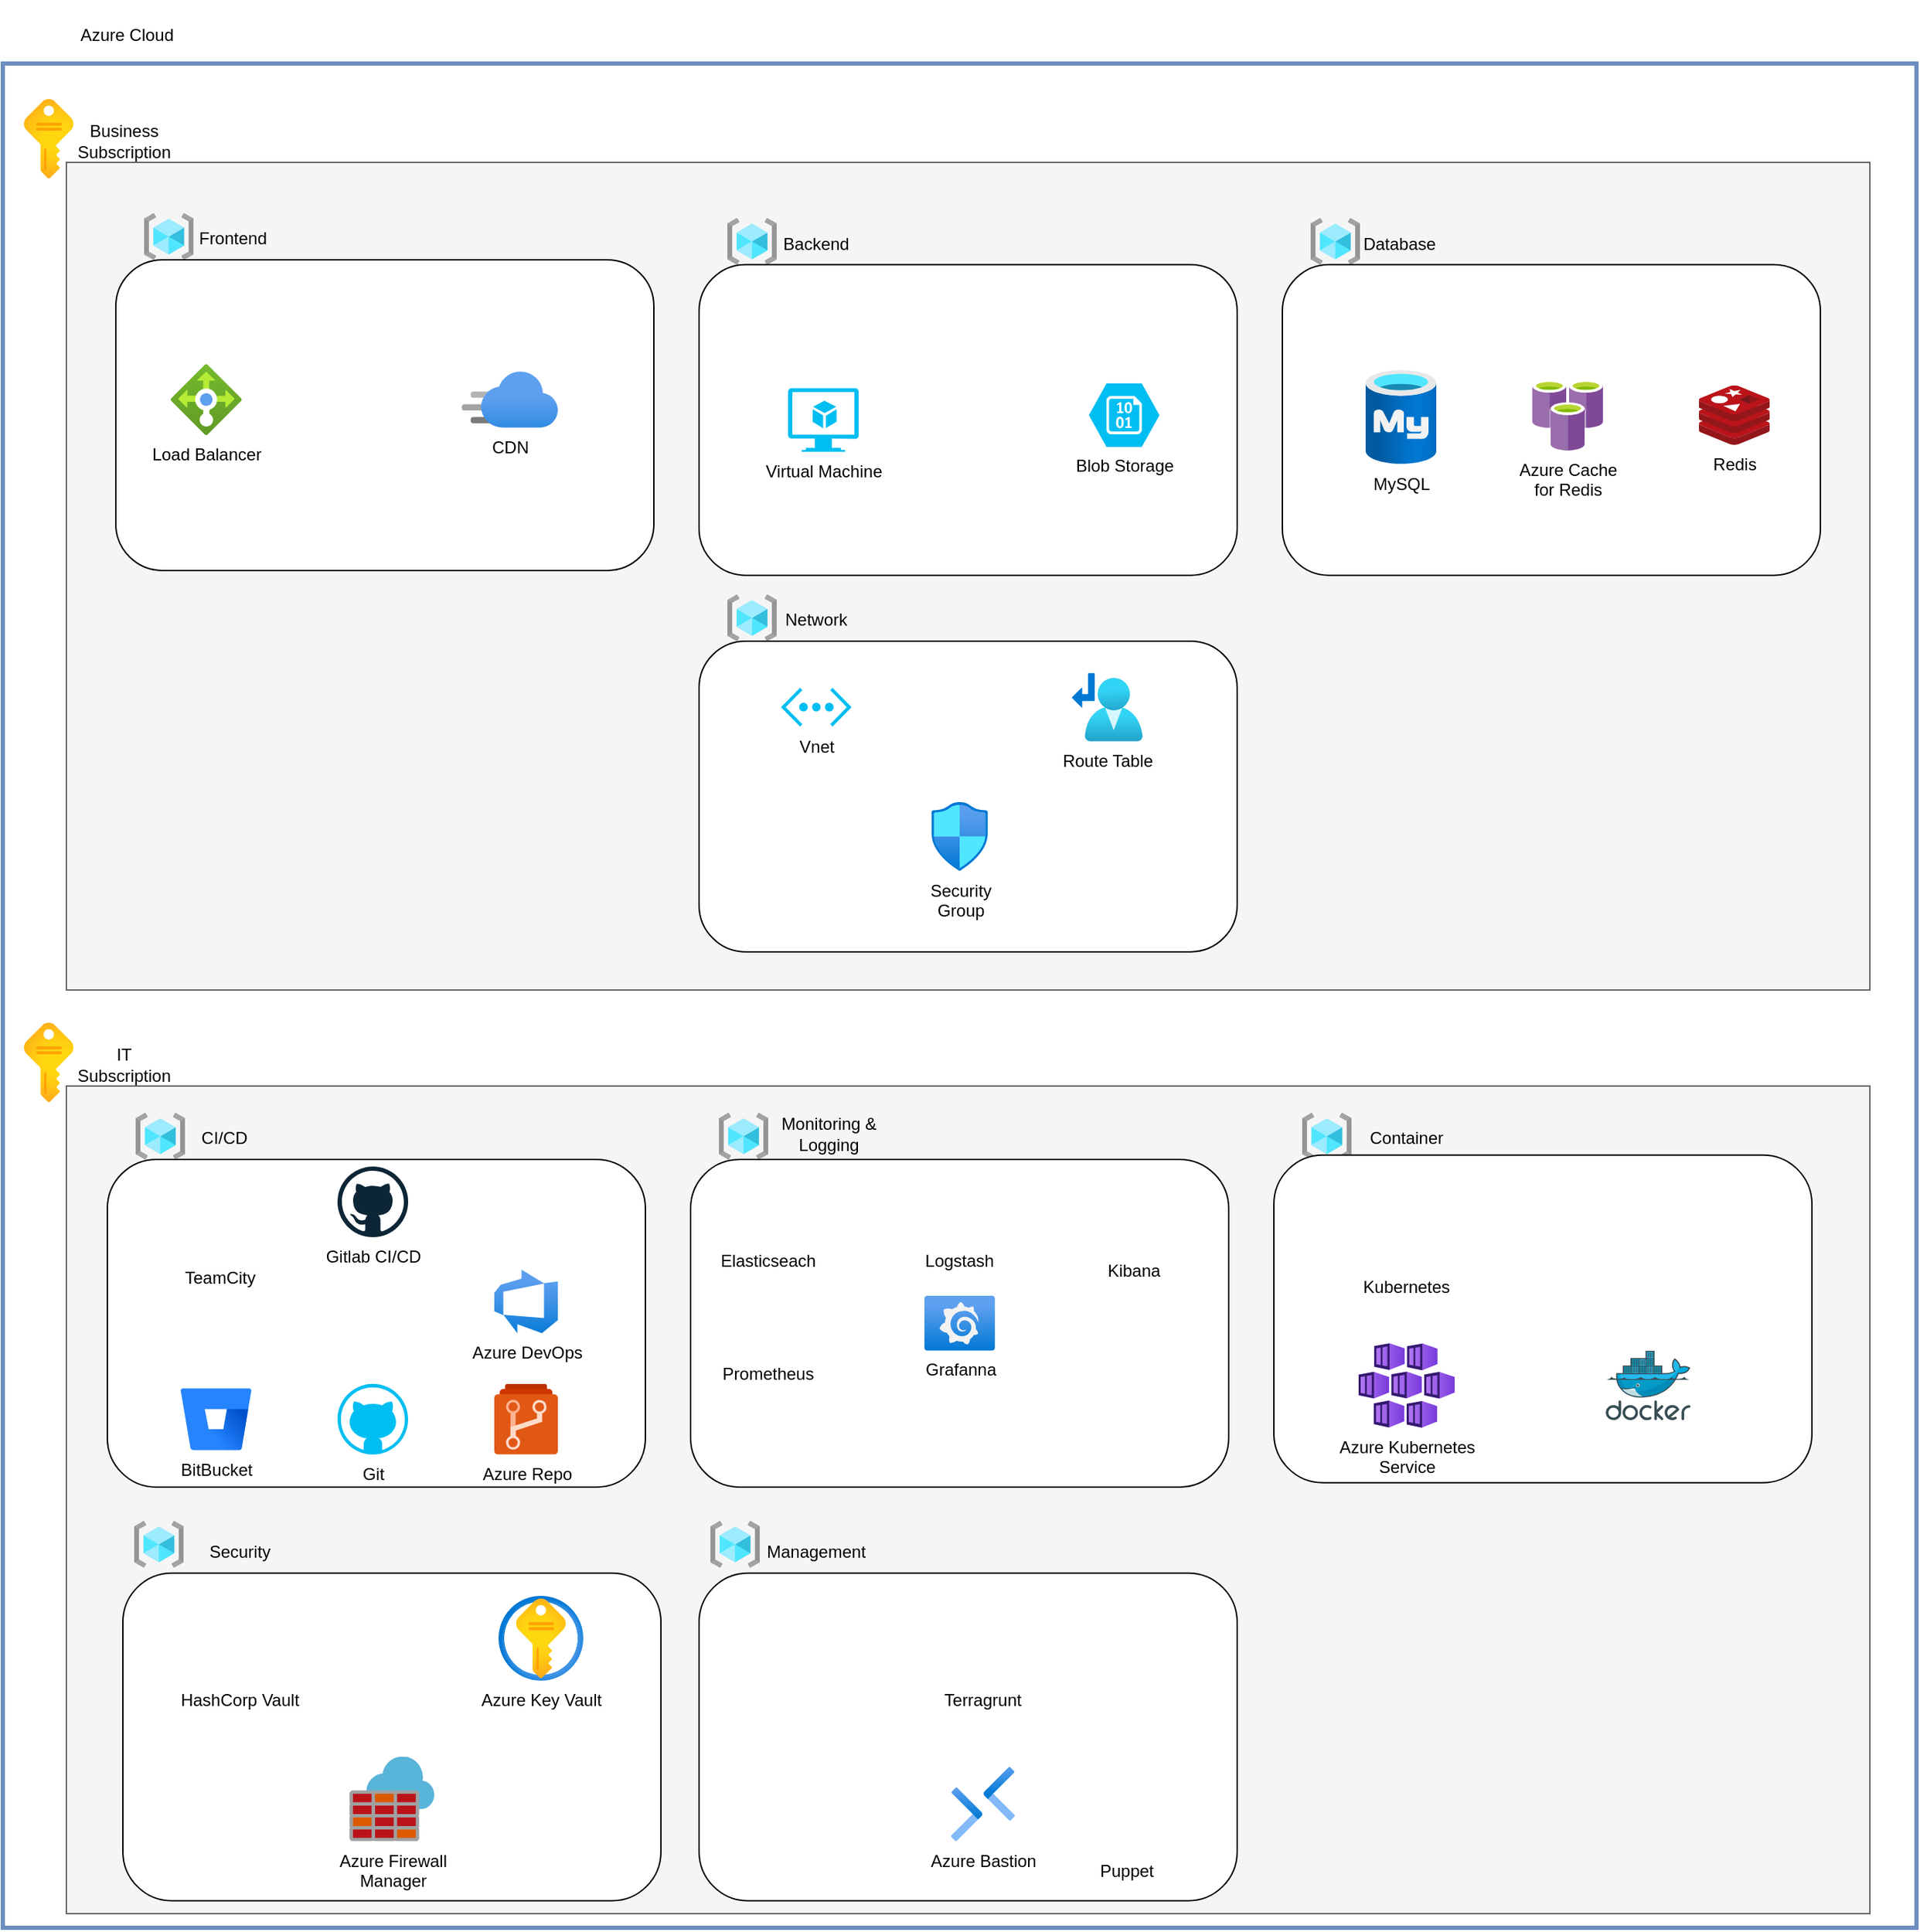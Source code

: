<mxfile version="24.4.0" type="device" pages="2">
  <diagram name="Tools Achitecture" id="GNIJPp7INNkeeV_mgcaL">
    <mxGraphModel dx="2186" dy="751" grid="0" gridSize="10" guides="1" tooltips="1" connect="1" arrows="1" fold="1" page="0" pageScale="1" pageWidth="1169" pageHeight="827" math="0" shadow="0">
      <root>
        <mxCell id="0" />
        <mxCell id="1" parent="0" />
        <mxCell id="CUcF-_f9dYMPG45WWFbY-33" value="" style="rounded=0;whiteSpace=wrap;html=1;fillColor=none;strokeColor=#6c8ebf;strokeWidth=3;" parent="1" vertex="1">
          <mxGeometry x="-415" y="177" width="1355" height="1320" as="geometry" />
        </mxCell>
        <mxCell id="CUcF-_f9dYMPG45WWFbY-29" value="" style="rounded=0;whiteSpace=wrap;html=1;fillColor=#f5f5f5;fontColor=#333333;strokeColor=#666666;" parent="1" vertex="1">
          <mxGeometry x="-370" y="901" width="1277" height="586" as="geometry" />
        </mxCell>
        <mxCell id="CUcF-_f9dYMPG45WWFbY-8" value="" style="rounded=0;whiteSpace=wrap;html=1;fillColor=#f5f5f5;fontColor=#333333;strokeColor=#666666;" parent="1" vertex="1">
          <mxGeometry x="-370" y="247" width="1277" height="586" as="geometry" />
        </mxCell>
        <mxCell id="CUcF-_f9dYMPG45WWFbY-9" value="" style="image;aspect=fixed;html=1;points=[];align=center;fontSize=12;image=img/lib/azure2/general/Subscriptions.svg;" parent="1" vertex="1">
          <mxGeometry x="-400" y="202" width="35" height="56.48" as="geometry" />
        </mxCell>
        <mxCell id="CUcF-_f9dYMPG45WWFbY-10" value="&lt;div style=&quot;font-size: 12px;&quot;&gt;Business&lt;/div&gt;&lt;div style=&quot;font-size: 12px;&quot;&gt;Subscription&lt;/div&gt;" style="text;html=1;align=center;verticalAlign=middle;whiteSpace=wrap;rounded=0;fontSize=12;" parent="1" vertex="1">
          <mxGeometry x="-365" y="217.48" width="72" height="29.52" as="geometry" />
        </mxCell>
        <mxCell id="CUcF-_f9dYMPG45WWFbY-11" value="" style="image;aspect=fixed;html=1;points=[];align=center;fontSize=12;image=img/lib/azure2/general/Resource_Groups.svg;" parent="1" vertex="1">
          <mxGeometry x="-321" y="920" width="35" height="32.94" as="geometry" />
        </mxCell>
        <mxCell id="CUcF-_f9dYMPG45WWFbY-12" value="" style="rounded=1;whiteSpace=wrap;html=1;" parent="1" vertex="1">
          <mxGeometry x="-341" y="952.94" width="381" height="232.06" as="geometry" />
        </mxCell>
        <mxCell id="CUcF-_f9dYMPG45WWFbY-13" value="&lt;div style=&quot;font-size: 12px;&quot;&gt;CI/CD&lt;/div&gt;" style="text;html=1;align=center;verticalAlign=middle;whiteSpace=wrap;rounded=0;fontSize=12;" parent="1" vertex="1">
          <mxGeometry x="-294" y="923.42" width="72" height="29.52" as="geometry" />
        </mxCell>
        <mxCell id="CUcF-_f9dYMPG45WWFbY-14" value="" style="image;aspect=fixed;html=1;points=[];align=center;fontSize=12;image=img/lib/azure2/general/Resource_Groups.svg;" parent="1" vertex="1">
          <mxGeometry x="92" y="920" width="35" height="32.94" as="geometry" />
        </mxCell>
        <mxCell id="CUcF-_f9dYMPG45WWFbY-15" value="" style="rounded=1;whiteSpace=wrap;html=1;" parent="1" vertex="1">
          <mxGeometry x="72" y="952.94" width="381" height="232" as="geometry" />
        </mxCell>
        <mxCell id="CUcF-_f9dYMPG45WWFbY-16" value="&lt;div style=&quot;font-size: 12px;&quot;&gt;Monitoring &amp;amp; Logging&lt;/div&gt;" style="text;html=1;align=center;verticalAlign=middle;whiteSpace=wrap;rounded=0;fontSize=12;" parent="1" vertex="1">
          <mxGeometry x="127" y="920.36" width="86" height="29.52" as="geometry" />
        </mxCell>
        <mxCell id="CUcF-_f9dYMPG45WWFbY-17" value="" style="image;aspect=fixed;html=1;points=[];align=center;fontSize=12;image=img/lib/azure2/general/Resource_Groups.svg;" parent="1" vertex="1">
          <mxGeometry x="505" y="920" width="35" height="32.94" as="geometry" />
        </mxCell>
        <mxCell id="CUcF-_f9dYMPG45WWFbY-18" value="" style="rounded=1;whiteSpace=wrap;html=1;" parent="1" vertex="1">
          <mxGeometry x="485" y="949.88" width="381" height="232" as="geometry" />
        </mxCell>
        <mxCell id="CUcF-_f9dYMPG45WWFbY-19" value="&lt;div style=&quot;font-size: 12px;&quot;&gt;Container&lt;/div&gt;" style="text;html=1;align=center;verticalAlign=middle;whiteSpace=wrap;rounded=0;fontSize=12;" parent="1" vertex="1">
          <mxGeometry x="543" y="923.42" width="72" height="29.52" as="geometry" />
        </mxCell>
        <mxCell id="CUcF-_f9dYMPG45WWFbY-20" value="" style="image;aspect=fixed;html=1;points=[];align=center;fontSize=12;image=img/lib/azure2/general/Resource_Groups.svg;" parent="1" vertex="1">
          <mxGeometry x="-315" y="283.0" width="35" height="32.94" as="geometry" />
        </mxCell>
        <mxCell id="CUcF-_f9dYMPG45WWFbY-21" value="" style="rounded=1;whiteSpace=wrap;html=1;" parent="1" vertex="1">
          <mxGeometry x="-335" y="315.94" width="381" height="220" as="geometry" />
        </mxCell>
        <mxCell id="CUcF-_f9dYMPG45WWFbY-22" value="&lt;div style=&quot;font-size: 12px;&quot;&gt;Frontend&lt;/div&gt;" style="text;html=1;align=center;verticalAlign=middle;whiteSpace=wrap;rounded=0;fontSize=12;" parent="1" vertex="1">
          <mxGeometry x="-288" y="286.42" width="72" height="29.52" as="geometry" />
        </mxCell>
        <mxCell id="CUcF-_f9dYMPG45WWFbY-23" value="" style="image;aspect=fixed;html=1;points=[];align=center;fontSize=12;image=img/lib/azure2/general/Resource_Groups.svg;" parent="1" vertex="1">
          <mxGeometry x="98" y="286.42" width="35" height="32.94" as="geometry" />
        </mxCell>
        <mxCell id="CUcF-_f9dYMPG45WWFbY-24" value="" style="rounded=1;whiteSpace=wrap;html=1;" parent="1" vertex="1">
          <mxGeometry x="78" y="319.36" width="381" height="220" as="geometry" />
        </mxCell>
        <mxCell id="CUcF-_f9dYMPG45WWFbY-25" value="&lt;div style=&quot;font-size: 12px;&quot;&gt;Backend&lt;/div&gt;" style="text;html=1;align=center;verticalAlign=middle;whiteSpace=wrap;rounded=0;fontSize=12;" parent="1" vertex="1">
          <mxGeometry x="125" y="289.84" width="72" height="29.52" as="geometry" />
        </mxCell>
        <mxCell id="CUcF-_f9dYMPG45WWFbY-26" value="" style="image;aspect=fixed;html=1;points=[];align=center;fontSize=12;image=img/lib/azure2/general/Resource_Groups.svg;" parent="1" vertex="1">
          <mxGeometry x="511" y="286.42" width="35" height="32.94" as="geometry" />
        </mxCell>
        <mxCell id="CUcF-_f9dYMPG45WWFbY-27" value="" style="rounded=1;whiteSpace=wrap;html=1;" parent="1" vertex="1">
          <mxGeometry x="491" y="319.36" width="381" height="220" as="geometry" />
        </mxCell>
        <mxCell id="CUcF-_f9dYMPG45WWFbY-28" value="&lt;div style=&quot;font-size: 12px;&quot;&gt;Database&lt;/div&gt;" style="text;html=1;align=center;verticalAlign=middle;whiteSpace=wrap;rounded=0;fontSize=12;" parent="1" vertex="1">
          <mxGeometry x="538" y="289.84" width="72" height="29.52" as="geometry" />
        </mxCell>
        <mxCell id="CUcF-_f9dYMPG45WWFbY-30" value="" style="image;aspect=fixed;html=1;points=[];align=center;fontSize=12;image=img/lib/azure2/general/Subscriptions.svg;" parent="1" vertex="1">
          <mxGeometry x="-400" y="856" width="35" height="56.48" as="geometry" />
        </mxCell>
        <mxCell id="CUcF-_f9dYMPG45WWFbY-31" value="&lt;div style=&quot;font-size: 12px;&quot;&gt;IT&lt;/div&gt;&lt;div style=&quot;font-size: 12px;&quot;&gt;Subscription&lt;/div&gt;" style="text;html=1;align=center;verticalAlign=middle;whiteSpace=wrap;rounded=0;fontSize=12;" parent="1" vertex="1">
          <mxGeometry x="-365" y="871.48" width="72" height="29.52" as="geometry" />
        </mxCell>
        <mxCell id="CUcF-_f9dYMPG45WWFbY-32" value="" style="shape=image;verticalLabelPosition=bottom;labelBackgroundColor=default;verticalAlign=top;aspect=fixed;imageAspect=0;image=https://cdn-icons-png.flaticon.com/512/873/873107.png;" parent="1" vertex="1">
          <mxGeometry x="-410.003" y="132.003" width="45" height="45" as="geometry" />
        </mxCell>
        <mxCell id="CUcF-_f9dYMPG45WWFbY-34" value="" style="image;aspect=fixed;html=1;points=[];align=center;fontSize=12;image=img/lib/azure2/general/Resource_Groups.svg;" parent="1" vertex="1">
          <mxGeometry x="98" y="553" width="35" height="32.94" as="geometry" />
        </mxCell>
        <mxCell id="CUcF-_f9dYMPG45WWFbY-35" value="" style="rounded=1;whiteSpace=wrap;html=1;" parent="1" vertex="1">
          <mxGeometry x="78" y="585.94" width="381" height="220" as="geometry" />
        </mxCell>
        <mxCell id="CUcF-_f9dYMPG45WWFbY-36" value="&lt;div style=&quot;font-size: 12px;&quot;&gt;Network&lt;/div&gt;" style="text;html=1;align=center;verticalAlign=middle;whiteSpace=wrap;rounded=0;fontSize=12;" parent="1" vertex="1">
          <mxGeometry x="125" y="556.42" width="72" height="29.52" as="geometry" />
        </mxCell>
        <mxCell id="CUcF-_f9dYMPG45WWFbY-37" value="Vnet" style="verticalLabelPosition=bottom;html=1;verticalAlign=top;align=center;strokeColor=none;fillColor=#00BEF2;shape=mxgraph.azure.virtual_network;pointerEvents=1;aspect=fixed;" parent="1" vertex="1">
          <mxGeometry x="136" y="619" width="50" height="27.5" as="geometry" />
        </mxCell>
        <mxCell id="CUcF-_f9dYMPG45WWFbY-38" value="Security&lt;div&gt;Group&lt;/div&gt;" style="image;aspect=fixed;html=1;points=[];align=center;fontSize=12;image=img/lib/azure2/networking/Network_Security_Groups.svg;" parent="1" vertex="1">
          <mxGeometry x="242.5" y="700" width="40" height="48.57" as="geometry" />
        </mxCell>
        <mxCell id="CUcF-_f9dYMPG45WWFbY-39" value="Route Table" style="image;aspect=fixed;html=1;points=[];align=center;fontSize=12;image=img/lib/azure2/networking/Route_Tables.svg;" parent="1" vertex="1">
          <mxGeometry x="342" y="608.54" width="50" height="48.43" as="geometry" />
        </mxCell>
        <mxCell id="CUcF-_f9dYMPG45WWFbY-41" value="&lt;div style=&quot;font-size: 12px;&quot;&gt;Azure Cloud&lt;/div&gt;" style="text;html=1;align=center;verticalAlign=middle;whiteSpace=wrap;rounded=0;fontSize=12;" parent="1" vertex="1">
          <mxGeometry x="-363" y="142" width="72" height="29.52" as="geometry" />
        </mxCell>
        <mxCell id="CUcF-_f9dYMPG45WWFbY-42" value="Load Balancer" style="image;aspect=fixed;html=1;points=[];align=center;fontSize=12;image=img/lib/azure2/networking/Load_Balancers.svg;" parent="1" vertex="1">
          <mxGeometry x="-296" y="389.94" width="50" height="50" as="geometry" />
        </mxCell>
        <mxCell id="CUcF-_f9dYMPG45WWFbY-43" value="CDN" style="image;aspect=fixed;html=1;points=[];align=center;fontSize=12;image=img/lib/azure2/networking/CDN_Profiles.svg;" parent="1" vertex="1">
          <mxGeometry x="-90" y="394.94" width="68" height="40" as="geometry" />
        </mxCell>
        <mxCell id="CUcF-_f9dYMPG45WWFbY-45" value="Virtual Machine" style="verticalLabelPosition=bottom;html=1;verticalAlign=top;align=center;strokeColor=none;fillColor=#00BEF2;shape=mxgraph.azure.virtual_machine_feature;pointerEvents=1;" parent="1" vertex="1">
          <mxGeometry x="141" y="406.86" width="50" height="45" as="geometry" />
        </mxCell>
        <mxCell id="CUcF-_f9dYMPG45WWFbY-46" value="Blob Storage" style="verticalLabelPosition=bottom;html=1;verticalAlign=top;align=center;strokeColor=none;fillColor=#00BEF2;shape=mxgraph.azure.storage_blob;" parent="1" vertex="1">
          <mxGeometry x="354" y="403.44" width="50" height="45" as="geometry" />
        </mxCell>
        <mxCell id="CUcF-_f9dYMPG45WWFbY-48" value="MySQL" style="image;aspect=fixed;html=1;points=[];align=center;fontSize=12;image=img/lib/azure2/databases/Azure_Database_MySQL_Server.svg;" parent="1" vertex="1">
          <mxGeometry x="550" y="393.94" width="50" height="66.67" as="geometry" />
        </mxCell>
        <mxCell id="CUcF-_f9dYMPG45WWFbY-49" value="Redis" style="image;sketch=0;aspect=fixed;html=1;points=[];align=center;fontSize=12;image=img/lib/mscae/Cache_Redis_Product.svg;" parent="1" vertex="1">
          <mxGeometry x="786" y="404.94" width="50" height="42" as="geometry" />
        </mxCell>
        <mxCell id="CUcF-_f9dYMPG45WWFbY-50" value="Azure Cache&lt;div&gt;for Redis&lt;/div&gt;" style="image;sketch=0;aspect=fixed;html=1;points=[];align=center;fontSize=12;image=img/lib/mscae/Azure_Cache_for_Redis.svg;" parent="1" vertex="1">
          <mxGeometry x="668" y="400.94" width="50" height="50" as="geometry" />
        </mxCell>
        <mxCell id="CUcF-_f9dYMPG45WWFbY-55" value="" style="shape=image;verticalLabelPosition=bottom;labelBackgroundColor=default;verticalAlign=top;aspect=fixed;imageAspect=0;image=https://d3r49iyjzglexf.cloudfront.net/circleci-logo-stacked-fb-657e221fda1646a7e652c09c9fbfb2b0feb5d710089bb4d8e8c759d37a832694.png;" parent="1" vertex="1">
          <mxGeometry x="-299" y="1032.94" width="70" height="70" as="geometry" />
        </mxCell>
        <mxCell id="CUcF-_f9dYMPG45WWFbY-57" value="" style="shape=image;verticalLabelPosition=bottom;labelBackgroundColor=default;verticalAlign=top;aspect=fixed;imageAspect=0;image=https://cdn.iconscout.com/icon/free/png-256/free-jenkins-1-282385.png;" parent="1" vertex="1">
          <mxGeometry x="-183" y="1032.94" width="60" height="60" as="geometry" />
        </mxCell>
        <mxCell id="CUcF-_f9dYMPG45WWFbY-58" value="Azure DevOps" style="image;aspect=fixed;html=1;points=[];align=center;fontSize=12;image=img/lib/azure2/devops/Azure_DevOps.svg;" parent="1" vertex="1">
          <mxGeometry x="-67" y="1031" width="45" height="45" as="geometry" />
        </mxCell>
        <mxCell id="CUcF-_f9dYMPG45WWFbY-59" value="TeamCity" style="shape=image;verticalLabelPosition=bottom;labelBackgroundColor=default;verticalAlign=top;aspect=fixed;imageAspect=0;image=https://upload.wikimedia.org/wikipedia/commons/thumb/2/29/TeamCity_Icon.svg/1200px-TeamCity_Icon.svg.png;" parent="1" vertex="1">
          <mxGeometry x="-291" y="963" width="60" height="60" as="geometry" />
        </mxCell>
        <mxCell id="CUcF-_f9dYMPG45WWFbY-60" value="BitBucket" style="image;html=1;image=img/lib/atlassian/Bitbucket_Logo.svg;aspect=fixed;" parent="1" vertex="1">
          <mxGeometry x="-289" y="1115" width="50" height="43.86" as="geometry" />
        </mxCell>
        <mxCell id="CUcF-_f9dYMPG45WWFbY-61" value="Git" style="verticalLabelPosition=bottom;html=1;verticalAlign=top;align=center;strokeColor=none;fillColor=#00BEF2;shape=mxgraph.azure.github_code;pointerEvents=1;" parent="1" vertex="1">
          <mxGeometry x="-178" y="1111.93" width="50" height="50" as="geometry" />
        </mxCell>
        <mxCell id="CUcF-_f9dYMPG45WWFbY-67" value="Gitlab CI/CD" style="dashed=0;outlineConnect=0;html=1;align=center;labelPosition=center;verticalLabelPosition=bottom;verticalAlign=top;shape=mxgraph.weblogos.github;aspect=fixed;" parent="1" vertex="1">
          <mxGeometry x="-178" y="958" width="50" height="50" as="geometry" />
        </mxCell>
        <mxCell id="CUcF-_f9dYMPG45WWFbY-68" value="Azure Repo" style="image;sketch=0;aspect=fixed;html=1;points=[];align=center;fontSize=12;image=img/lib/mscae/Azure_Repos.svg;" parent="1" vertex="1">
          <mxGeometry x="-67" y="1111.93" width="45" height="50" as="geometry" />
        </mxCell>
        <mxCell id="CUcF-_f9dYMPG45WWFbY-69" value="" style="shape=image;verticalLabelPosition=bottom;labelBackgroundColor=default;verticalAlign=top;aspect=fixed;imageAspect=0;image=https://www.opsmx.com/wp-content/uploads/2022/07/Argo-1-e1630327305635-1.png;" parent="1" vertex="1">
          <mxGeometry x="-101" y="956.48" width="110" height="73.03" as="geometry" />
        </mxCell>
        <mxCell id="CUcF-_f9dYMPG45WWFbY-71" value="Prometheus" style="shape=image;verticalLabelPosition=bottom;labelBackgroundColor=default;verticalAlign=top;aspect=fixed;imageAspect=0;image=https://static-00.iconduck.com/assets.00/prometheus-icon-511x512-1vmxbcxr.png;" parent="1" vertex="1">
          <mxGeometry x="102" y="1040.83" width="50" height="50.1" as="geometry" />
        </mxCell>
        <mxCell id="CUcF-_f9dYMPG45WWFbY-72" value="Grafanna" style="image;aspect=fixed;html=1;points=[];align=center;fontSize=12;image=img/lib/azure2/other/Grafana.svg;" parent="1" vertex="1">
          <mxGeometry x="237.5" y="1049.56" width="50" height="38.82" as="geometry" />
        </mxCell>
        <mxCell id="CUcF-_f9dYMPG45WWFbY-74" value="Elasticseach" style="shape=image;verticalLabelPosition=bottom;labelBackgroundColor=default;verticalAlign=top;aspect=fixed;imageAspect=0;image=https://cdn.iconscout.com/icon/free/png-256/free-elastic-search-3629336-3031835.png;" parent="1" vertex="1">
          <mxGeometry x="102" y="961" width="50" height="50" as="geometry" />
        </mxCell>
        <mxCell id="CUcF-_f9dYMPG45WWFbY-75" value="Logstash" style="shape=image;verticalLabelPosition=bottom;labelBackgroundColor=default;verticalAlign=top;aspect=fixed;imageAspect=0;image=https://cdn.iconscout.com/icon/free/png-256/free-logstash-3628896-3030036.png;" parent="1" vertex="1">
          <mxGeometry x="237.5" y="961" width="50" height="50" as="geometry" />
        </mxCell>
        <mxCell id="CUcF-_f9dYMPG45WWFbY-76" value="Kibana" style="shape=image;verticalLabelPosition=bottom;labelBackgroundColor=default;verticalAlign=top;aspect=fixed;imageAspect=0;image=https://cdn.worldvectorlogo.com/logos/elastic-kibana.svg;" parent="1" vertex="1">
          <mxGeometry x="361" y="968" width="50" height="50" as="geometry" />
        </mxCell>
        <mxCell id="CUcF-_f9dYMPG45WWFbY-78" value="Kubernetes" style="shape=image;verticalLabelPosition=bottom;labelBackgroundColor=default;verticalAlign=top;aspect=fixed;imageAspect=0;image=https://static-00.iconduck.com/assets.00/kubernetes-icon-2048x1995-r1q3f8n7.png;" parent="1" vertex="1">
          <mxGeometry x="554" y="980.8" width="50" height="48.71" as="geometry" />
        </mxCell>
        <mxCell id="CUcF-_f9dYMPG45WWFbY-79" value="" style="image;aspect=fixed;html=1;points=[];align=center;fontSize=12;image=img/lib/azure2/general/Resource_Groups.svg;" parent="1" vertex="1">
          <mxGeometry x="86" y="1209.0" width="35" height="32.94" as="geometry" />
        </mxCell>
        <mxCell id="CUcF-_f9dYMPG45WWFbY-80" value="" style="rounded=1;whiteSpace=wrap;html=1;" parent="1" vertex="1">
          <mxGeometry x="78" y="1245.88" width="381" height="232" as="geometry" />
        </mxCell>
        <mxCell id="CUcF-_f9dYMPG45WWFbY-81" value="&lt;div style=&quot;font-size: 12px;&quot;&gt;Management&lt;/div&gt;" style="text;html=1;align=center;verticalAlign=middle;whiteSpace=wrap;rounded=0;fontSize=12;" parent="1" vertex="1">
          <mxGeometry x="125" y="1216.36" width="72" height="29.52" as="geometry" />
        </mxCell>
        <mxCell id="CUcF-_f9dYMPG45WWFbY-82" value="" style="shape=image;verticalLabelPosition=bottom;labelBackgroundColor=default;verticalAlign=top;aspect=fixed;imageAspect=0;image=https://upload.wikimedia.org/wikipedia/commons/thumb/2/24/Ansible_logo.svg/1664px-Ansible_logo.svg.png;" parent="1" vertex="1">
          <mxGeometry x="145" y="1385.0" width="50" height="61.5" as="geometry" />
        </mxCell>
        <mxCell id="CUcF-_f9dYMPG45WWFbY-83" value="" style="shape=image;verticalLabelPosition=bottom;labelBackgroundColor=default;verticalAlign=top;aspect=fixed;imageAspect=0;image=https://upload.wikimedia.org/wikipedia/commons/thumb/8/8a/Chef_logo.svg/1200px-Chef_logo.svg.png;" parent="1" vertex="1">
          <mxGeometry x="347" y="1267.0" width="60" height="64.22" as="geometry" />
        </mxCell>
        <mxCell id="CUcF-_f9dYMPG45WWFbY-84" value="Puppet" style="shape=image;verticalLabelPosition=bottom;labelBackgroundColor=default;verticalAlign=top;aspect=fixed;imageAspect=0;image=https://cdn.icon-icons.com/icons2/2699/PNG/512/puppet_logo_icon_168887.png;" parent="1" vertex="1">
          <mxGeometry x="351" y="1383" width="60" height="60" as="geometry" />
        </mxCell>
        <mxCell id="CUcF-_f9dYMPG45WWFbY-85" value="" style="image;sketch=0;aspect=fixed;html=1;points=[];align=center;fontSize=12;image=img/lib/mscae/Docker.svg;" parent="1" vertex="1">
          <mxGeometry x="720" y="1088.38" width="60" height="49.2" as="geometry" />
        </mxCell>
        <mxCell id="CUcF-_f9dYMPG45WWFbY-86" value="Azure Kubernetes&lt;div&gt;Service&lt;/div&gt;" style="image;aspect=fixed;html=1;points=[];align=center;fontSize=12;image=img/lib/azure2/compute/Kubernetes_Services.svg;" parent="1" vertex="1">
          <mxGeometry x="545" y="1083" width="68" height="60" as="geometry" />
        </mxCell>
        <mxCell id="CUcF-_f9dYMPG45WWFbY-87" value="" style="shape=image;verticalLabelPosition=bottom;labelBackgroundColor=default;verticalAlign=top;aspect=fixed;imageAspect=0;image=https://iconape.com/wp-content/png_logo_vector/nginx.png;" parent="1" vertex="1">
          <mxGeometry x="-188" y="395.943" width="60" height="60" as="geometry" />
        </mxCell>
        <mxCell id="CUcF-_f9dYMPG45WWFbY-88" value="" style="shape=image;verticalLabelPosition=bottom;labelBackgroundColor=default;verticalAlign=top;aspect=fixed;imageAspect=0;image=https://s3-ap-southeast-2.amazonaws.com/content-prod-529546285894/2020/03/tf.png;" parent="1" vertex="1">
          <mxGeometry x="129.998" y="1259.164" width="80" height="79.89" as="geometry" />
        </mxCell>
        <mxCell id="CUcF-_f9dYMPG45WWFbY-89" value="Terragrunt" style="shape=image;verticalLabelPosition=bottom;labelBackgroundColor=default;verticalAlign=top;aspect=fixed;imageAspect=0;image=https://global.discourse-cdn.com/standard11/uploads/gruntwork/original/1X/451c24614aece67849fd62d0432d77ecd00735c6.png;" parent="1" vertex="1">
          <mxGeometry x="248.996" y="1262.001" width="60" height="60" as="geometry" />
        </mxCell>
        <mxCell id="CUcF-_f9dYMPG45WWFbY-90" value="Azure Bastion" style="image;aspect=fixed;html=1;points=[];align=center;fontSize=12;image=img/lib/azure2/networking/Bastions.svg;" parent="1" vertex="1">
          <mxGeometry x="256.5" y="1383" width="45" height="52.76" as="geometry" />
        </mxCell>
        <mxCell id="CUcF-_f9dYMPG45WWFbY-91" value="" style="image;aspect=fixed;html=1;points=[];align=center;fontSize=12;image=img/lib/azure2/general/Resource_Groups.svg;" parent="1" vertex="1">
          <mxGeometry x="-322" y="1209.0" width="35" height="32.94" as="geometry" />
        </mxCell>
        <mxCell id="CUcF-_f9dYMPG45WWFbY-92" value="" style="rounded=1;whiteSpace=wrap;html=1;" parent="1" vertex="1">
          <mxGeometry x="-330" y="1245.88" width="381" height="232" as="geometry" />
        </mxCell>
        <mxCell id="CUcF-_f9dYMPG45WWFbY-93" value="&lt;div style=&quot;font-size: 12px;&quot;&gt;Security&lt;/div&gt;" style="text;html=1;align=center;verticalAlign=middle;whiteSpace=wrap;rounded=0;fontSize=12;" parent="1" vertex="1">
          <mxGeometry x="-283" y="1216.36" width="72" height="29.52" as="geometry" />
        </mxCell>
        <mxCell id="CUcF-_f9dYMPG45WWFbY-100" value="HashCorp Vault" style="shape=image;verticalLabelPosition=bottom;labelBackgroundColor=default;verticalAlign=top;aspect=fixed;imageAspect=0;image=https://www.linode.com/docs/guides/applications/configuration-management/vault/feature.png;" parent="1" vertex="1">
          <mxGeometry x="-277" y="1261.997" width="60" height="60" as="geometry" />
        </mxCell>
        <mxCell id="CUcF-_f9dYMPG45WWFbY-101" value="Azure Key Vault" style="image;aspect=fixed;html=1;points=[];align=center;fontSize=12;image=img/lib/azure2/security/Key_Vaults.svg;" parent="1" vertex="1">
          <mxGeometry x="-64" y="1262" width="60" height="60" as="geometry" />
        </mxCell>
        <mxCell id="CUcF-_f9dYMPG45WWFbY-102" value="Azure Firewall&lt;div&gt;Manager&lt;/div&gt;" style="image;sketch=0;aspect=fixed;html=1;points=[];align=center;fontSize=12;image=img/lib/mscae/Azure_Firewall.svg;" parent="1" vertex="1">
          <mxGeometry x="-169.5" y="1375.76" width="60" height="60" as="geometry" />
        </mxCell>
        <mxCell id="yCkpheZNltZMz6eRwdAU-1" value="" style="shape=image;verticalLabelPosition=bottom;labelBackgroundColor=default;verticalAlign=top;aspect=fixed;imageAspect=0;image=https://static-00.iconduck.com/assets.00/helm-icon-1968x2048-qxdgjy3w.png;" vertex="1" parent="1">
          <mxGeometry x="718" y="973.93" width="60" height="62.45" as="geometry" />
        </mxCell>
      </root>
    </mxGraphModel>
  </diagram>
  <diagram name="1° Stack Tools Achitecture" id="f_VHgNp8QJqoyRGS--za">
    <mxGraphModel dx="2186" dy="751" grid="0" gridSize="10" guides="1" tooltips="1" connect="1" arrows="1" fold="1" page="0" pageScale="1" pageWidth="1169" pageHeight="827" math="0" shadow="0">
      <root>
        <mxCell id="seVqkqyQpupVL747UMXm-0" />
        <mxCell id="seVqkqyQpupVL747UMXm-1" parent="seVqkqyQpupVL747UMXm-0" />
        <mxCell id="seVqkqyQpupVL747UMXm-2" value="" style="rounded=0;whiteSpace=wrap;html=1;fillColor=none;strokeColor=#6c8ebf;strokeWidth=3;" vertex="1" parent="seVqkqyQpupVL747UMXm-1">
          <mxGeometry x="-415" y="177" width="1355" height="1320" as="geometry" />
        </mxCell>
        <mxCell id="seVqkqyQpupVL747UMXm-3" value="" style="rounded=0;whiteSpace=wrap;html=1;fillColor=#f5f5f5;fontColor=#333333;strokeColor=#666666;" vertex="1" parent="seVqkqyQpupVL747UMXm-1">
          <mxGeometry x="-370" y="901" width="1277" height="586" as="geometry" />
        </mxCell>
        <mxCell id="seVqkqyQpupVL747UMXm-4" value="" style="rounded=0;whiteSpace=wrap;html=1;fillColor=#f5f5f5;fontColor=#333333;strokeColor=#666666;" vertex="1" parent="seVqkqyQpupVL747UMXm-1">
          <mxGeometry x="-370" y="247" width="1277" height="586" as="geometry" />
        </mxCell>
        <mxCell id="seVqkqyQpupVL747UMXm-5" value="" style="image;aspect=fixed;html=1;points=[];align=center;fontSize=12;image=img/lib/azure2/general/Subscriptions.svg;" vertex="1" parent="seVqkqyQpupVL747UMXm-1">
          <mxGeometry x="-400" y="202" width="35" height="56.48" as="geometry" />
        </mxCell>
        <mxCell id="seVqkqyQpupVL747UMXm-6" value="&lt;div style=&quot;font-size: 12px;&quot;&gt;Business&lt;/div&gt;&lt;div style=&quot;font-size: 12px;&quot;&gt;Subscription&lt;/div&gt;" style="text;html=1;align=center;verticalAlign=middle;whiteSpace=wrap;rounded=0;fontSize=12;" vertex="1" parent="seVqkqyQpupVL747UMXm-1">
          <mxGeometry x="-365" y="217.48" width="72" height="29.52" as="geometry" />
        </mxCell>
        <mxCell id="seVqkqyQpupVL747UMXm-7" value="" style="image;aspect=fixed;html=1;points=[];align=center;fontSize=12;image=img/lib/azure2/general/Resource_Groups.svg;" vertex="1" parent="seVqkqyQpupVL747UMXm-1">
          <mxGeometry x="-321" y="920" width="35" height="32.94" as="geometry" />
        </mxCell>
        <mxCell id="seVqkqyQpupVL747UMXm-8" value="" style="rounded=1;whiteSpace=wrap;html=1;" vertex="1" parent="seVqkqyQpupVL747UMXm-1">
          <mxGeometry x="-341" y="952.94" width="381" height="232.06" as="geometry" />
        </mxCell>
        <mxCell id="seVqkqyQpupVL747UMXm-9" value="&lt;div style=&quot;font-size: 12px;&quot;&gt;CI/CD&lt;/div&gt;" style="text;html=1;align=center;verticalAlign=middle;whiteSpace=wrap;rounded=0;fontSize=12;" vertex="1" parent="seVqkqyQpupVL747UMXm-1">
          <mxGeometry x="-294" y="923.42" width="72" height="29.52" as="geometry" />
        </mxCell>
        <mxCell id="seVqkqyQpupVL747UMXm-10" value="" style="image;aspect=fixed;html=1;points=[];align=center;fontSize=12;image=img/lib/azure2/general/Resource_Groups.svg;" vertex="1" parent="seVqkqyQpupVL747UMXm-1">
          <mxGeometry x="92" y="920" width="35" height="32.94" as="geometry" />
        </mxCell>
        <mxCell id="seVqkqyQpupVL747UMXm-11" value="" style="rounded=1;whiteSpace=wrap;html=1;" vertex="1" parent="seVqkqyQpupVL747UMXm-1">
          <mxGeometry x="72" y="952.94" width="381" height="232" as="geometry" />
        </mxCell>
        <mxCell id="seVqkqyQpupVL747UMXm-12" value="&lt;div style=&quot;font-size: 12px;&quot;&gt;Monitoring &amp;amp; Logging&lt;/div&gt;" style="text;html=1;align=center;verticalAlign=middle;whiteSpace=wrap;rounded=0;fontSize=12;" vertex="1" parent="seVqkqyQpupVL747UMXm-1">
          <mxGeometry x="127" y="920.36" width="86" height="29.52" as="geometry" />
        </mxCell>
        <mxCell id="seVqkqyQpupVL747UMXm-13" value="" style="image;aspect=fixed;html=1;points=[];align=center;fontSize=12;image=img/lib/azure2/general/Resource_Groups.svg;" vertex="1" parent="seVqkqyQpupVL747UMXm-1">
          <mxGeometry x="505" y="920" width="35" height="32.94" as="geometry" />
        </mxCell>
        <mxCell id="seVqkqyQpupVL747UMXm-14" value="" style="rounded=1;whiteSpace=wrap;html=1;" vertex="1" parent="seVqkqyQpupVL747UMXm-1">
          <mxGeometry x="485" y="949.88" width="381" height="232" as="geometry" />
        </mxCell>
        <mxCell id="seVqkqyQpupVL747UMXm-15" value="&lt;div style=&quot;font-size: 12px;&quot;&gt;Container&lt;/div&gt;" style="text;html=1;align=center;verticalAlign=middle;whiteSpace=wrap;rounded=0;fontSize=12;" vertex="1" parent="seVqkqyQpupVL747UMXm-1">
          <mxGeometry x="543" y="923.42" width="72" height="29.52" as="geometry" />
        </mxCell>
        <mxCell id="seVqkqyQpupVL747UMXm-16" value="" style="image;aspect=fixed;html=1;points=[];align=center;fontSize=12;image=img/lib/azure2/general/Resource_Groups.svg;" vertex="1" parent="seVqkqyQpupVL747UMXm-1">
          <mxGeometry x="-315" y="283.0" width="35" height="32.94" as="geometry" />
        </mxCell>
        <mxCell id="seVqkqyQpupVL747UMXm-17" value="" style="rounded=1;whiteSpace=wrap;html=1;" vertex="1" parent="seVqkqyQpupVL747UMXm-1">
          <mxGeometry x="-335" y="315.94" width="381" height="220" as="geometry" />
        </mxCell>
        <mxCell id="seVqkqyQpupVL747UMXm-18" value="&lt;div style=&quot;font-size: 12px;&quot;&gt;Frontend&lt;/div&gt;" style="text;html=1;align=center;verticalAlign=middle;whiteSpace=wrap;rounded=0;fontSize=12;" vertex="1" parent="seVqkqyQpupVL747UMXm-1">
          <mxGeometry x="-288" y="286.42" width="72" height="29.52" as="geometry" />
        </mxCell>
        <mxCell id="seVqkqyQpupVL747UMXm-19" value="" style="image;aspect=fixed;html=1;points=[];align=center;fontSize=12;image=img/lib/azure2/general/Resource_Groups.svg;" vertex="1" parent="seVqkqyQpupVL747UMXm-1">
          <mxGeometry x="98" y="286.42" width="35" height="32.94" as="geometry" />
        </mxCell>
        <mxCell id="seVqkqyQpupVL747UMXm-20" value="" style="rounded=1;whiteSpace=wrap;html=1;" vertex="1" parent="seVqkqyQpupVL747UMXm-1">
          <mxGeometry x="78" y="319.36" width="381" height="220" as="geometry" />
        </mxCell>
        <mxCell id="seVqkqyQpupVL747UMXm-21" value="&lt;div style=&quot;font-size: 12px;&quot;&gt;Backend&lt;/div&gt;" style="text;html=1;align=center;verticalAlign=middle;whiteSpace=wrap;rounded=0;fontSize=12;" vertex="1" parent="seVqkqyQpupVL747UMXm-1">
          <mxGeometry x="125" y="289.84" width="72" height="29.52" as="geometry" />
        </mxCell>
        <mxCell id="seVqkqyQpupVL747UMXm-22" value="" style="image;aspect=fixed;html=1;points=[];align=center;fontSize=12;image=img/lib/azure2/general/Resource_Groups.svg;" vertex="1" parent="seVqkqyQpupVL747UMXm-1">
          <mxGeometry x="511" y="286.42" width="35" height="32.94" as="geometry" />
        </mxCell>
        <mxCell id="seVqkqyQpupVL747UMXm-23" value="" style="rounded=1;whiteSpace=wrap;html=1;" vertex="1" parent="seVqkqyQpupVL747UMXm-1">
          <mxGeometry x="491" y="319.36" width="381" height="220" as="geometry" />
        </mxCell>
        <mxCell id="seVqkqyQpupVL747UMXm-24" value="&lt;div style=&quot;font-size: 12px;&quot;&gt;Database&lt;/div&gt;" style="text;html=1;align=center;verticalAlign=middle;whiteSpace=wrap;rounded=0;fontSize=12;" vertex="1" parent="seVqkqyQpupVL747UMXm-1">
          <mxGeometry x="538" y="289.84" width="72" height="29.52" as="geometry" />
        </mxCell>
        <mxCell id="seVqkqyQpupVL747UMXm-25" value="" style="image;aspect=fixed;html=1;points=[];align=center;fontSize=12;image=img/lib/azure2/general/Subscriptions.svg;" vertex="1" parent="seVqkqyQpupVL747UMXm-1">
          <mxGeometry x="-400" y="856" width="35" height="56.48" as="geometry" />
        </mxCell>
        <mxCell id="seVqkqyQpupVL747UMXm-26" value="&lt;div style=&quot;font-size: 12px;&quot;&gt;IT&lt;/div&gt;&lt;div style=&quot;font-size: 12px;&quot;&gt;Subscription&lt;/div&gt;" style="text;html=1;align=center;verticalAlign=middle;whiteSpace=wrap;rounded=0;fontSize=12;" vertex="1" parent="seVqkqyQpupVL747UMXm-1">
          <mxGeometry x="-365" y="871.48" width="72" height="29.52" as="geometry" />
        </mxCell>
        <mxCell id="seVqkqyQpupVL747UMXm-27" value="" style="shape=image;verticalLabelPosition=bottom;labelBackgroundColor=default;verticalAlign=top;aspect=fixed;imageAspect=0;image=https://cdn-icons-png.flaticon.com/512/873/873107.png;" vertex="1" parent="seVqkqyQpupVL747UMXm-1">
          <mxGeometry x="-410.003" y="132.003" width="45" height="45" as="geometry" />
        </mxCell>
        <mxCell id="seVqkqyQpupVL747UMXm-28" value="" style="image;aspect=fixed;html=1;points=[];align=center;fontSize=12;image=img/lib/azure2/general/Resource_Groups.svg;" vertex="1" parent="seVqkqyQpupVL747UMXm-1">
          <mxGeometry x="98" y="553" width="35" height="32.94" as="geometry" />
        </mxCell>
        <mxCell id="seVqkqyQpupVL747UMXm-29" value="" style="rounded=1;whiteSpace=wrap;html=1;" vertex="1" parent="seVqkqyQpupVL747UMXm-1">
          <mxGeometry x="78" y="585.94" width="381" height="220" as="geometry" />
        </mxCell>
        <mxCell id="seVqkqyQpupVL747UMXm-30" value="&lt;div style=&quot;font-size: 12px;&quot;&gt;Network&lt;/div&gt;" style="text;html=1;align=center;verticalAlign=middle;whiteSpace=wrap;rounded=0;fontSize=12;" vertex="1" parent="seVqkqyQpupVL747UMXm-1">
          <mxGeometry x="125" y="556.42" width="72" height="29.52" as="geometry" />
        </mxCell>
        <mxCell id="seVqkqyQpupVL747UMXm-31" value="Vnet" style="verticalLabelPosition=bottom;html=1;verticalAlign=top;align=center;strokeColor=none;fillColor=#00BEF2;shape=mxgraph.azure.virtual_network;pointerEvents=1;aspect=fixed;" vertex="1" parent="seVqkqyQpupVL747UMXm-1">
          <mxGeometry x="136" y="619" width="50" height="27.5" as="geometry" />
        </mxCell>
        <mxCell id="seVqkqyQpupVL747UMXm-32" value="Security&lt;div&gt;Group&lt;/div&gt;" style="image;aspect=fixed;html=1;points=[];align=center;fontSize=12;image=img/lib/azure2/networking/Network_Security_Groups.svg;" vertex="1" parent="seVqkqyQpupVL747UMXm-1">
          <mxGeometry x="242.5" y="700" width="40" height="48.57" as="geometry" />
        </mxCell>
        <mxCell id="seVqkqyQpupVL747UMXm-33" value="Route Table" style="image;aspect=fixed;html=1;points=[];align=center;fontSize=12;image=img/lib/azure2/networking/Route_Tables.svg;" vertex="1" parent="seVqkqyQpupVL747UMXm-1">
          <mxGeometry x="342" y="608.54" width="50" height="48.43" as="geometry" />
        </mxCell>
        <mxCell id="seVqkqyQpupVL747UMXm-34" value="&lt;div style=&quot;font-size: 12px;&quot;&gt;Azure Cloud&lt;/div&gt;" style="text;html=1;align=center;verticalAlign=middle;whiteSpace=wrap;rounded=0;fontSize=12;" vertex="1" parent="seVqkqyQpupVL747UMXm-1">
          <mxGeometry x="-363" y="142" width="72" height="29.52" as="geometry" />
        </mxCell>
        <mxCell id="seVqkqyQpupVL747UMXm-35" value="Load Balancer" style="image;aspect=fixed;html=1;points=[];align=center;fontSize=12;image=img/lib/azure2/networking/Load_Balancers.svg;" vertex="1" parent="seVqkqyQpupVL747UMXm-1">
          <mxGeometry x="-296" y="389.94" width="50" height="50" as="geometry" />
        </mxCell>
        <mxCell id="seVqkqyQpupVL747UMXm-36" value="CDN" style="image;aspect=fixed;html=1;points=[];align=center;fontSize=12;image=img/lib/azure2/networking/CDN_Profiles.svg;" vertex="1" parent="seVqkqyQpupVL747UMXm-1">
          <mxGeometry x="-90" y="394.94" width="68" height="40" as="geometry" />
        </mxCell>
        <mxCell id="seVqkqyQpupVL747UMXm-37" value="Virtual Machine" style="verticalLabelPosition=bottom;html=1;verticalAlign=top;align=center;strokeColor=none;fillColor=#00BEF2;shape=mxgraph.azure.virtual_machine_feature;pointerEvents=1;" vertex="1" parent="seVqkqyQpupVL747UMXm-1">
          <mxGeometry x="141" y="406.86" width="50" height="45" as="geometry" />
        </mxCell>
        <mxCell id="seVqkqyQpupVL747UMXm-38" value="Blob Storage" style="verticalLabelPosition=bottom;html=1;verticalAlign=top;align=center;strokeColor=none;fillColor=#00BEF2;shape=mxgraph.azure.storage_blob;" vertex="1" parent="seVqkqyQpupVL747UMXm-1">
          <mxGeometry x="354" y="403.44" width="50" height="45" as="geometry" />
        </mxCell>
        <mxCell id="seVqkqyQpupVL747UMXm-39" value="MySQL" style="image;aspect=fixed;html=1;points=[];align=center;fontSize=12;image=img/lib/azure2/databases/Azure_Database_MySQL_Server.svg;" vertex="1" parent="seVqkqyQpupVL747UMXm-1">
          <mxGeometry x="550" y="393.94" width="50" height="66.67" as="geometry" />
        </mxCell>
        <mxCell id="seVqkqyQpupVL747UMXm-40" value="Redis" style="image;sketch=0;aspect=fixed;html=1;points=[];align=center;fontSize=12;image=img/lib/mscae/Cache_Redis_Product.svg;" vertex="1" parent="seVqkqyQpupVL747UMXm-1">
          <mxGeometry x="786" y="404.94" width="50" height="42" as="geometry" />
        </mxCell>
        <mxCell id="seVqkqyQpupVL747UMXm-41" value="Azure Cache&lt;div&gt;for Redis&lt;/div&gt;" style="image;sketch=0;aspect=fixed;html=1;points=[];align=center;fontSize=12;image=img/lib/mscae/Azure_Cache_for_Redis.svg;" vertex="1" parent="seVqkqyQpupVL747UMXm-1">
          <mxGeometry x="668" y="400.94" width="50" height="50" as="geometry" />
        </mxCell>
        <mxCell id="seVqkqyQpupVL747UMXm-42" value="" style="shape=image;verticalLabelPosition=bottom;labelBackgroundColor=default;verticalAlign=top;aspect=fixed;imageAspect=0;image=https://d3r49iyjzglexf.cloudfront.net/circleci-logo-stacked-fb-657e221fda1646a7e652c09c9fbfb2b0feb5d710089bb4d8e8c759d37a832694.png;" vertex="1" parent="seVqkqyQpupVL747UMXm-1">
          <mxGeometry x="-299" y="1032.94" width="70" height="70" as="geometry" />
        </mxCell>
        <mxCell id="seVqkqyQpupVL747UMXm-43" value="" style="shape=image;verticalLabelPosition=bottom;labelBackgroundColor=default;verticalAlign=top;aspect=fixed;imageAspect=0;image=https://cdn.iconscout.com/icon/free/png-256/free-jenkins-1-282385.png;" vertex="1" parent="seVqkqyQpupVL747UMXm-1">
          <mxGeometry x="-183" y="1032.94" width="60" height="60" as="geometry" />
        </mxCell>
        <mxCell id="seVqkqyQpupVL747UMXm-44" value="Azure DevOps" style="image;aspect=fixed;html=1;points=[];align=center;fontSize=12;image=img/lib/azure2/devops/Azure_DevOps.svg;" vertex="1" parent="seVqkqyQpupVL747UMXm-1">
          <mxGeometry x="-67" y="1031" width="45" height="45" as="geometry" />
        </mxCell>
        <mxCell id="seVqkqyQpupVL747UMXm-45" value="TeamCity" style="shape=image;verticalLabelPosition=bottom;labelBackgroundColor=default;verticalAlign=top;aspect=fixed;imageAspect=0;image=https://upload.wikimedia.org/wikipedia/commons/thumb/2/29/TeamCity_Icon.svg/1200px-TeamCity_Icon.svg.png;" vertex="1" parent="seVqkqyQpupVL747UMXm-1">
          <mxGeometry x="-291" y="963" width="60" height="60" as="geometry" />
        </mxCell>
        <mxCell id="seVqkqyQpupVL747UMXm-46" value="BitBucket" style="image;html=1;image=img/lib/atlassian/Bitbucket_Logo.svg;aspect=fixed;" vertex="1" parent="seVqkqyQpupVL747UMXm-1">
          <mxGeometry x="-289" y="1115" width="50" height="43.86" as="geometry" />
        </mxCell>
        <mxCell id="seVqkqyQpupVL747UMXm-47" value="Git" style="verticalLabelPosition=bottom;html=1;verticalAlign=top;align=center;strokeColor=none;fillColor=#00BEF2;shape=mxgraph.azure.github_code;pointerEvents=1;" vertex="1" parent="seVqkqyQpupVL747UMXm-1">
          <mxGeometry x="-178" y="1111.93" width="50" height="50" as="geometry" />
        </mxCell>
        <mxCell id="seVqkqyQpupVL747UMXm-48" value="Gitlab CI/CD" style="dashed=0;outlineConnect=0;html=1;align=center;labelPosition=center;verticalLabelPosition=bottom;verticalAlign=top;shape=mxgraph.weblogos.github;aspect=fixed;" vertex="1" parent="seVqkqyQpupVL747UMXm-1">
          <mxGeometry x="-178" y="958" width="50" height="50" as="geometry" />
        </mxCell>
        <mxCell id="seVqkqyQpupVL747UMXm-49" value="Azure Repo" style="image;sketch=0;aspect=fixed;html=1;points=[];align=center;fontSize=12;image=img/lib/mscae/Azure_Repos.svg;" vertex="1" parent="seVqkqyQpupVL747UMXm-1">
          <mxGeometry x="-67" y="1111.93" width="45" height="50" as="geometry" />
        </mxCell>
        <mxCell id="seVqkqyQpupVL747UMXm-50" value="" style="shape=image;verticalLabelPosition=bottom;labelBackgroundColor=default;verticalAlign=top;aspect=fixed;imageAspect=0;image=https://www.opsmx.com/wp-content/uploads/2022/07/Argo-1-e1630327305635-1.png;" vertex="1" parent="seVqkqyQpupVL747UMXm-1">
          <mxGeometry x="-101" y="956.48" width="110" height="73.03" as="geometry" />
        </mxCell>
        <mxCell id="seVqkqyQpupVL747UMXm-51" value="Prometheus" style="shape=image;verticalLabelPosition=bottom;labelBackgroundColor=default;verticalAlign=top;aspect=fixed;imageAspect=0;image=https://static-00.iconduck.com/assets.00/prometheus-icon-511x512-1vmxbcxr.png;" vertex="1" parent="seVqkqyQpupVL747UMXm-1">
          <mxGeometry x="102" y="1040.83" width="50" height="50.1" as="geometry" />
        </mxCell>
        <mxCell id="seVqkqyQpupVL747UMXm-52" value="Grafanna" style="image;aspect=fixed;html=1;points=[];align=center;fontSize=12;image=img/lib/azure2/other/Grafana.svg;" vertex="1" parent="seVqkqyQpupVL747UMXm-1">
          <mxGeometry x="237.5" y="1049.56" width="50" height="38.82" as="geometry" />
        </mxCell>
        <mxCell id="seVqkqyQpupVL747UMXm-53" value="Elasticseach" style="shape=image;verticalLabelPosition=bottom;labelBackgroundColor=default;verticalAlign=top;aspect=fixed;imageAspect=0;image=https://cdn.iconscout.com/icon/free/png-256/free-elastic-search-3629336-3031835.png;" vertex="1" parent="seVqkqyQpupVL747UMXm-1">
          <mxGeometry x="102" y="961" width="50" height="50" as="geometry" />
        </mxCell>
        <mxCell id="seVqkqyQpupVL747UMXm-54" value="Logstash" style="shape=image;verticalLabelPosition=bottom;labelBackgroundColor=default;verticalAlign=top;aspect=fixed;imageAspect=0;image=https://cdn.iconscout.com/icon/free/png-256/free-logstash-3628896-3030036.png;" vertex="1" parent="seVqkqyQpupVL747UMXm-1">
          <mxGeometry x="237.5" y="961" width="50" height="50" as="geometry" />
        </mxCell>
        <mxCell id="seVqkqyQpupVL747UMXm-55" value="Kibana" style="shape=image;verticalLabelPosition=bottom;labelBackgroundColor=default;verticalAlign=top;aspect=fixed;imageAspect=0;image=https://cdn.worldvectorlogo.com/logos/elastic-kibana.svg;" vertex="1" parent="seVqkqyQpupVL747UMXm-1">
          <mxGeometry x="361" y="968" width="50" height="50" as="geometry" />
        </mxCell>
        <mxCell id="seVqkqyQpupVL747UMXm-56" value="Kubernetes" style="shape=image;verticalLabelPosition=bottom;labelBackgroundColor=default;verticalAlign=top;aspect=fixed;imageAspect=0;image=https://static-00.iconduck.com/assets.00/kubernetes-icon-2048x1995-r1q3f8n7.png;" vertex="1" parent="seVqkqyQpupVL747UMXm-1">
          <mxGeometry x="554" y="980.8" width="50" height="48.71" as="geometry" />
        </mxCell>
        <mxCell id="seVqkqyQpupVL747UMXm-57" value="" style="image;aspect=fixed;html=1;points=[];align=center;fontSize=12;image=img/lib/azure2/general/Resource_Groups.svg;" vertex="1" parent="seVqkqyQpupVL747UMXm-1">
          <mxGeometry x="86" y="1209.0" width="35" height="32.94" as="geometry" />
        </mxCell>
        <mxCell id="seVqkqyQpupVL747UMXm-58" value="" style="rounded=1;whiteSpace=wrap;html=1;" vertex="1" parent="seVqkqyQpupVL747UMXm-1">
          <mxGeometry x="78" y="1245.88" width="381" height="232" as="geometry" />
        </mxCell>
        <mxCell id="seVqkqyQpupVL747UMXm-59" value="&lt;div style=&quot;font-size: 12px;&quot;&gt;Management&lt;/div&gt;" style="text;html=1;align=center;verticalAlign=middle;whiteSpace=wrap;rounded=0;fontSize=12;" vertex="1" parent="seVqkqyQpupVL747UMXm-1">
          <mxGeometry x="125" y="1216.36" width="72" height="29.52" as="geometry" />
        </mxCell>
        <mxCell id="seVqkqyQpupVL747UMXm-60" value="" style="shape=image;verticalLabelPosition=bottom;labelBackgroundColor=default;verticalAlign=top;aspect=fixed;imageAspect=0;image=https://upload.wikimedia.org/wikipedia/commons/thumb/2/24/Ansible_logo.svg/1664px-Ansible_logo.svg.png;" vertex="1" parent="seVqkqyQpupVL747UMXm-1">
          <mxGeometry x="145" y="1385.0" width="50" height="61.5" as="geometry" />
        </mxCell>
        <mxCell id="seVqkqyQpupVL747UMXm-61" value="" style="shape=image;verticalLabelPosition=bottom;labelBackgroundColor=default;verticalAlign=top;aspect=fixed;imageAspect=0;image=https://upload.wikimedia.org/wikipedia/commons/thumb/8/8a/Chef_logo.svg/1200px-Chef_logo.svg.png;" vertex="1" parent="seVqkqyQpupVL747UMXm-1">
          <mxGeometry x="347" y="1267.0" width="60" height="64.22" as="geometry" />
        </mxCell>
        <mxCell id="seVqkqyQpupVL747UMXm-62" value="Puppet" style="shape=image;verticalLabelPosition=bottom;labelBackgroundColor=default;verticalAlign=top;aspect=fixed;imageAspect=0;image=https://cdn.icon-icons.com/icons2/2699/PNG/512/puppet_logo_icon_168887.png;" vertex="1" parent="seVqkqyQpupVL747UMXm-1">
          <mxGeometry x="351" y="1383" width="60" height="60" as="geometry" />
        </mxCell>
        <mxCell id="seVqkqyQpupVL747UMXm-63" value="" style="image;sketch=0;aspect=fixed;html=1;points=[];align=center;fontSize=12;image=img/lib/mscae/Docker.svg;" vertex="1" parent="seVqkqyQpupVL747UMXm-1">
          <mxGeometry x="718" y="1038.34" width="60" height="49.2" as="geometry" />
        </mxCell>
        <mxCell id="seVqkqyQpupVL747UMXm-64" value="Azure Kubernetes&lt;div&gt;Service&lt;/div&gt;" style="image;aspect=fixed;html=1;points=[];align=center;fontSize=12;image=img/lib/azure2/compute/Kubernetes_Services.svg;" vertex="1" parent="seVqkqyQpupVL747UMXm-1">
          <mxGeometry x="545" y="1083" width="68" height="60" as="geometry" />
        </mxCell>
        <mxCell id="seVqkqyQpupVL747UMXm-65" value="" style="shape=image;verticalLabelPosition=bottom;labelBackgroundColor=default;verticalAlign=top;aspect=fixed;imageAspect=0;image=https://iconape.com/wp-content/png_logo_vector/nginx.png;" vertex="1" parent="seVqkqyQpupVL747UMXm-1">
          <mxGeometry x="-188" y="395.943" width="60" height="60" as="geometry" />
        </mxCell>
        <mxCell id="seVqkqyQpupVL747UMXm-66" value="" style="shape=image;verticalLabelPosition=bottom;labelBackgroundColor=default;verticalAlign=top;aspect=fixed;imageAspect=0;image=https://s3-ap-southeast-2.amazonaws.com/content-prod-529546285894/2020/03/tf.png;" vertex="1" parent="seVqkqyQpupVL747UMXm-1">
          <mxGeometry x="129.998" y="1259.164" width="80" height="79.89" as="geometry" />
        </mxCell>
        <mxCell id="seVqkqyQpupVL747UMXm-67" value="Terragrunt" style="shape=image;verticalLabelPosition=bottom;labelBackgroundColor=default;verticalAlign=top;aspect=fixed;imageAspect=0;image=https://global.discourse-cdn.com/standard11/uploads/gruntwork/original/1X/451c24614aece67849fd62d0432d77ecd00735c6.png;" vertex="1" parent="seVqkqyQpupVL747UMXm-1">
          <mxGeometry x="248.996" y="1262.001" width="60" height="60" as="geometry" />
        </mxCell>
        <mxCell id="seVqkqyQpupVL747UMXm-68" value="Azure Bastion" style="image;aspect=fixed;html=1;points=[];align=center;fontSize=12;image=img/lib/azure2/networking/Bastions.svg;" vertex="1" parent="seVqkqyQpupVL747UMXm-1">
          <mxGeometry x="256.5" y="1383" width="45" height="52.76" as="geometry" />
        </mxCell>
        <mxCell id="seVqkqyQpupVL747UMXm-69" value="" style="image;aspect=fixed;html=1;points=[];align=center;fontSize=12;image=img/lib/azure2/general/Resource_Groups.svg;" vertex="1" parent="seVqkqyQpupVL747UMXm-1">
          <mxGeometry x="-322" y="1209.0" width="35" height="32.94" as="geometry" />
        </mxCell>
        <mxCell id="seVqkqyQpupVL747UMXm-70" value="" style="rounded=1;whiteSpace=wrap;html=1;" vertex="1" parent="seVqkqyQpupVL747UMXm-1">
          <mxGeometry x="-330" y="1245.88" width="381" height="232" as="geometry" />
        </mxCell>
        <mxCell id="seVqkqyQpupVL747UMXm-71" value="&lt;div style=&quot;font-size: 12px;&quot;&gt;Security&lt;/div&gt;" style="text;html=1;align=center;verticalAlign=middle;whiteSpace=wrap;rounded=0;fontSize=12;" vertex="1" parent="seVqkqyQpupVL747UMXm-1">
          <mxGeometry x="-283" y="1216.36" width="72" height="29.52" as="geometry" />
        </mxCell>
        <mxCell id="seVqkqyQpupVL747UMXm-72" value="HashCorp Vault" style="shape=image;verticalLabelPosition=bottom;labelBackgroundColor=default;verticalAlign=top;aspect=fixed;imageAspect=0;image=https://www.linode.com/docs/guides/applications/configuration-management/vault/feature.png;" vertex="1" parent="seVqkqyQpupVL747UMXm-1">
          <mxGeometry x="-277" y="1261.997" width="60" height="60" as="geometry" />
        </mxCell>
        <mxCell id="seVqkqyQpupVL747UMXm-73" value="Azure Key Vault" style="image;aspect=fixed;html=1;points=[];align=center;fontSize=12;image=img/lib/azure2/security/Key_Vaults.svg;" vertex="1" parent="seVqkqyQpupVL747UMXm-1">
          <mxGeometry x="-64" y="1262" width="60" height="60" as="geometry" />
        </mxCell>
        <mxCell id="seVqkqyQpupVL747UMXm-74" value="Azure Firewall&lt;div&gt;Manager&lt;/div&gt;" style="image;sketch=0;aspect=fixed;html=1;points=[];align=center;fontSize=12;image=img/lib/mscae/Azure_Firewall.svg;" vertex="1" parent="seVqkqyQpupVL747UMXm-1">
          <mxGeometry x="-169.5" y="1375.76" width="60" height="60" as="geometry" />
        </mxCell>
      </root>
    </mxGraphModel>
  </diagram>
</mxfile>
